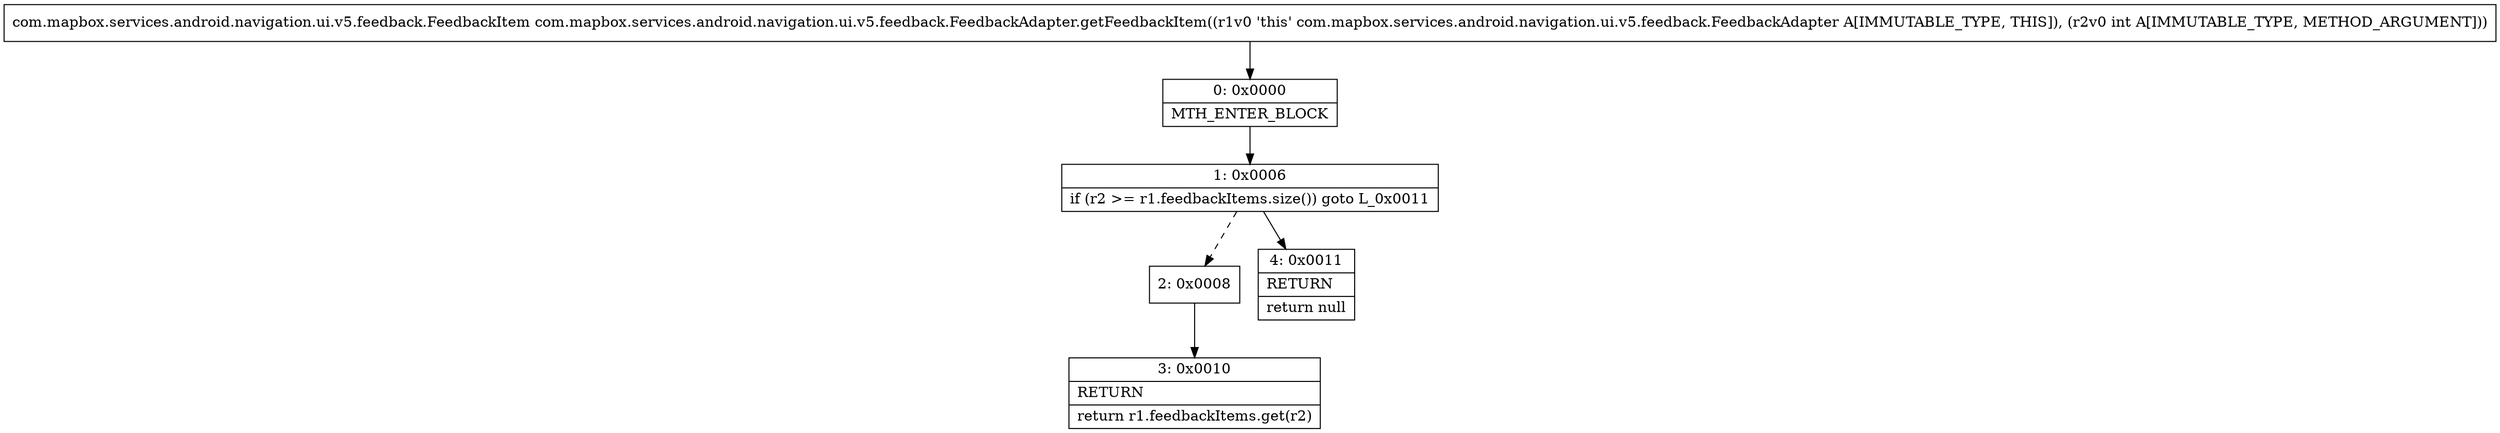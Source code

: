 digraph "CFG forcom.mapbox.services.android.navigation.ui.v5.feedback.FeedbackAdapter.getFeedbackItem(I)Lcom\/mapbox\/services\/android\/navigation\/ui\/v5\/feedback\/FeedbackItem;" {
Node_0 [shape=record,label="{0\:\ 0x0000|MTH_ENTER_BLOCK\l}"];
Node_1 [shape=record,label="{1\:\ 0x0006|if (r2 \>= r1.feedbackItems.size()) goto L_0x0011\l}"];
Node_2 [shape=record,label="{2\:\ 0x0008}"];
Node_3 [shape=record,label="{3\:\ 0x0010|RETURN\l|return r1.feedbackItems.get(r2)\l}"];
Node_4 [shape=record,label="{4\:\ 0x0011|RETURN\l|return null\l}"];
MethodNode[shape=record,label="{com.mapbox.services.android.navigation.ui.v5.feedback.FeedbackItem com.mapbox.services.android.navigation.ui.v5.feedback.FeedbackAdapter.getFeedbackItem((r1v0 'this' com.mapbox.services.android.navigation.ui.v5.feedback.FeedbackAdapter A[IMMUTABLE_TYPE, THIS]), (r2v0 int A[IMMUTABLE_TYPE, METHOD_ARGUMENT])) }"];
MethodNode -> Node_0;
Node_0 -> Node_1;
Node_1 -> Node_2[style=dashed];
Node_1 -> Node_4;
Node_2 -> Node_3;
}

